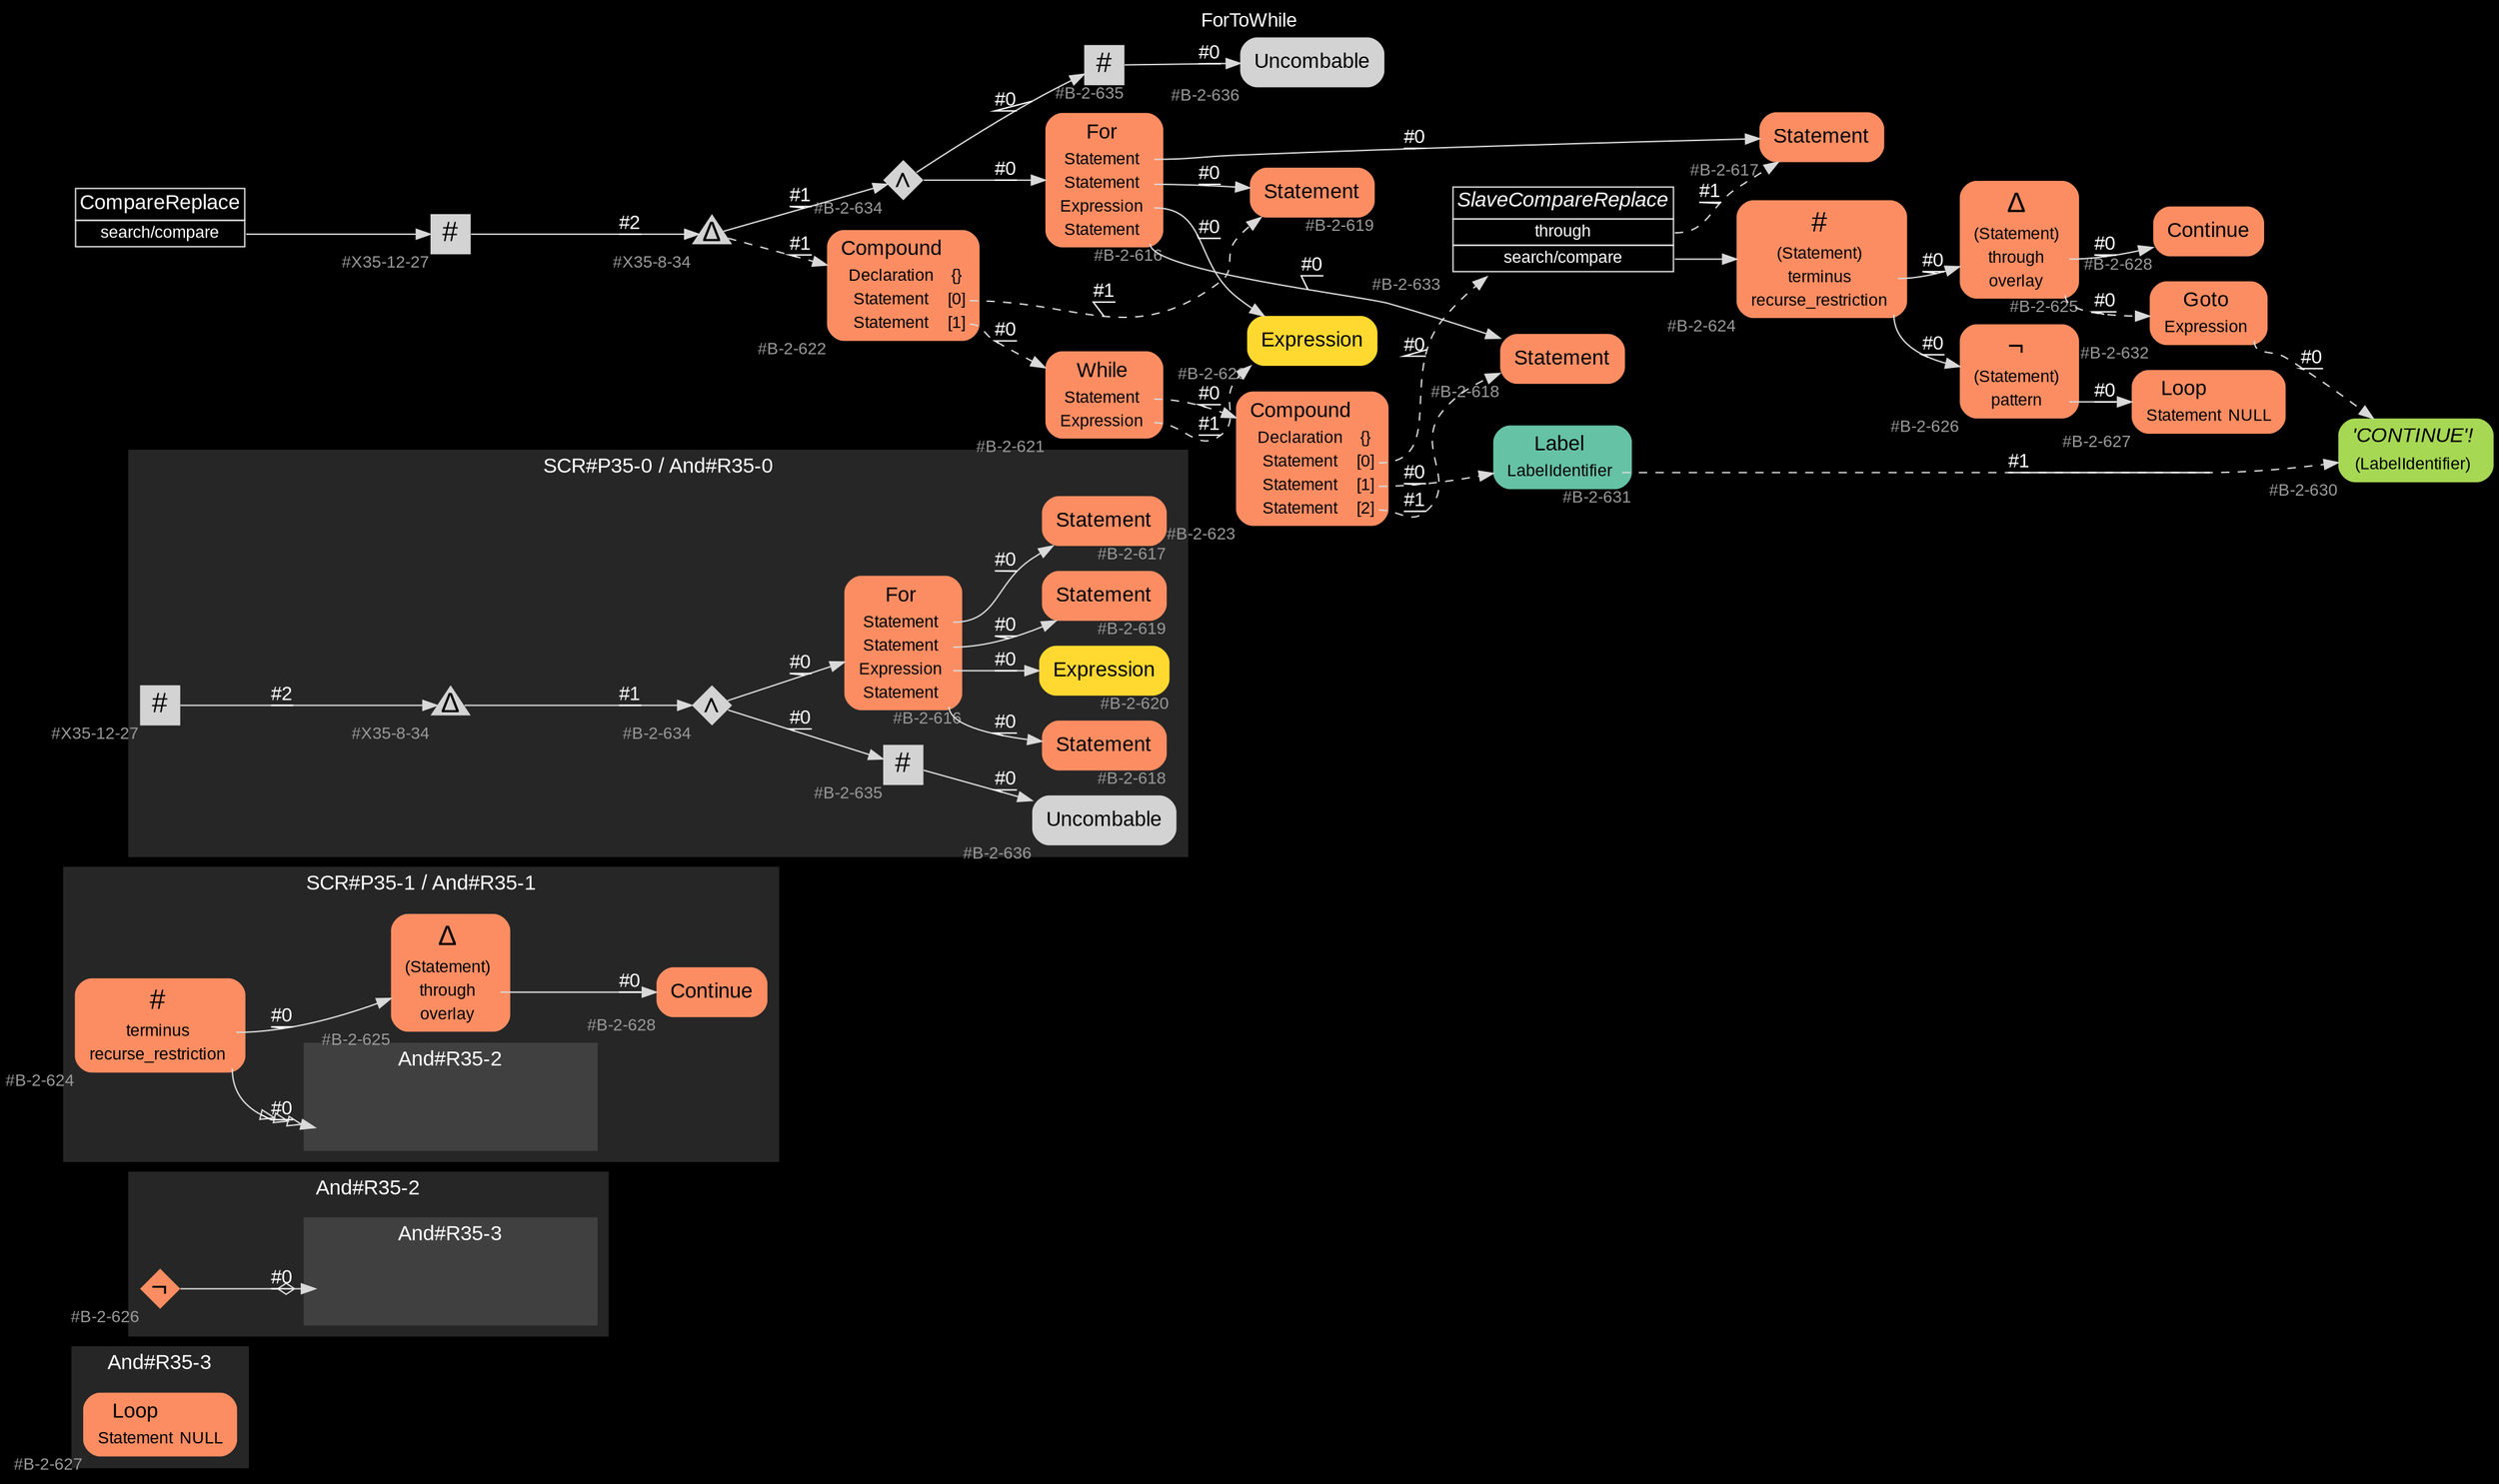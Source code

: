 digraph "ForToWhile" {
label = "ForToWhile"
labelloc = t
graph [
    rankdir = "LR"
    ranksep = 0.3
    bgcolor = black
    color = grey85
    fontcolor = white
    fontname = "Arial"
];
node [
    fontname = "Arial"
];
edge [
    fontname = "Arial"
];

// -------------------- figure And#R35-3 --------------------
// -------- region And#R35-3 ----------
subgraph "clusterAnd#R35-3" {
    label = "And#R35-3"
    style = "filled"
    color = gray15
    fontsize = "15"
    // -------- block And#R35-3/#B-2-627 ----------
    "And#R35-3/#B-2-627" [
        fillcolor = "/set28/2"
        xlabel = "#B-2-627"
        fontsize = "12"
        fontcolor = grey60
        shape = "plaintext"
        label = <<TABLE BORDER="0" CELLBORDER="0" CELLSPACING="0">
         <TR><TD><FONT COLOR="black" POINT-SIZE="15">Loop</FONT></TD></TR>
         <TR><TD><FONT COLOR="black" POINT-SIZE="12">Statement</FONT></TD><TD PORT="port0"><FONT COLOR="black" POINT-SIZE="12">NULL</FONT></TD></TR>
        </TABLE>>
        style = "rounded,filled"
    ];
    
}


// -------------------- figure And#R35-2 --------------------
// -------- region And#R35-2 ----------
subgraph "clusterAnd#R35-2" {
    label = "And#R35-2"
    style = "filled"
    color = gray15
    fontsize = "15"
    // -------- block And#R35-2/#B-2-626 ----------
    "And#R35-2/#B-2-626" [
        fillcolor = "/set28/2"
        xlabel = "#B-2-626"
        fontsize = "12"
        fontcolor = grey60
        shape = "diamond"
        label = <<FONT COLOR="black" POINT-SIZE="20">¬</FONT>>
        style = "filled"
        penwidth = 0.0
        fixedsize = true
        width = 0.4
        height = 0.4
    ];
    
    // -------- region And#R35-2/And#R35-3 ----------
    subgraph "clusterAnd#R35-2/And#R35-3" {
        label = "And#R35-3"
        style = "filled"
        color = gray25
        fontsize = "15"
        // -------- block And#R35-2/And#R35-3/#B-2-627 ----------
        "And#R35-2/And#R35-3/#B-2-627" [
            fillcolor = "/set28/2"
            xlabel = "#B-2-627"
            fontsize = "12"
            fontcolor = grey60
            shape = "none"
            style = "invisible"
        ];
        
    }
    
}

"And#R35-2/#B-2-626" -> "And#R35-2/And#R35-3/#B-2-627" [
    arrowhead="normalnoneodiamond"
    label = "#0"
    decorate = true
    color = grey85
    fontcolor = white
];


// -------------------- figure And#R35-1 --------------------
// -------- region And#R35-1 ----------
subgraph "clusterAnd#R35-1" {
    label = "SCR#P35-1 / And#R35-1"
    style = "filled"
    color = gray15
    fontsize = "15"
    // -------- block And#R35-1/#B-2-624 ----------
    "And#R35-1/#B-2-624" [
        fillcolor = "/set28/2"
        xlabel = "#B-2-624"
        fontsize = "12"
        fontcolor = grey60
        shape = "plaintext"
        label = <<TABLE BORDER="0" CELLBORDER="0" CELLSPACING="0">
         <TR><TD><FONT COLOR="black" POINT-SIZE="20">#</FONT></TD></TR>
         <TR><TD><FONT COLOR="black" POINT-SIZE="12">terminus</FONT></TD><TD PORT="port0"></TD></TR>
         <TR><TD><FONT COLOR="black" POINT-SIZE="12">recurse_restriction</FONT></TD><TD PORT="port1"></TD></TR>
        </TABLE>>
        style = "rounded,filled"
    ];
    
    // -------- block And#R35-1/#B-2-628 ----------
    "And#R35-1/#B-2-628" [
        fillcolor = "/set28/2"
        xlabel = "#B-2-628"
        fontsize = "12"
        fontcolor = grey60
        shape = "plaintext"
        label = <<TABLE BORDER="0" CELLBORDER="0" CELLSPACING="0">
         <TR><TD><FONT COLOR="black" POINT-SIZE="15">Continue</FONT></TD></TR>
        </TABLE>>
        style = "rounded,filled"
    ];
    
    // -------- block And#R35-1/#B-2-625 ----------
    "And#R35-1/#B-2-625" [
        fillcolor = "/set28/2"
        xlabel = "#B-2-625"
        fontsize = "12"
        fontcolor = grey60
        shape = "plaintext"
        label = <<TABLE BORDER="0" CELLBORDER="0" CELLSPACING="0">
         <TR><TD><FONT COLOR="black" POINT-SIZE="20">Δ</FONT></TD></TR>
         <TR><TD><FONT COLOR="black" POINT-SIZE="12">(Statement)</FONT></TD><TD PORT="port0"></TD></TR>
         <TR><TD><FONT COLOR="black" POINT-SIZE="12">through</FONT></TD><TD PORT="port1"></TD></TR>
         <TR><TD><FONT COLOR="black" POINT-SIZE="12">overlay</FONT></TD><TD PORT="port2"></TD></TR>
        </TABLE>>
        style = "rounded,filled"
    ];
    
    // -------- region And#R35-1/And#R35-2 ----------
    subgraph "clusterAnd#R35-1/And#R35-2" {
        label = "And#R35-2"
        style = "filled"
        color = gray25
        fontsize = "15"
        // -------- block And#R35-1/And#R35-2/#B-2-626 ----------
        "And#R35-1/And#R35-2/#B-2-626" [
            fillcolor = "/set28/2"
            xlabel = "#B-2-626"
            fontsize = "12"
            fontcolor = grey60
            shape = "none"
            style = "invisible"
        ];
        
    }
    
}

"And#R35-1/#B-2-624":port0 -> "And#R35-1/#B-2-625" [
    label = "#0"
    decorate = true
    color = grey85
    fontcolor = white
];

"And#R35-1/#B-2-624":port1 -> "And#R35-1/And#R35-2/#B-2-626" [
    arrowhead="normalonormalonormalonormal"
    label = "#0"
    decorate = true
    color = grey85
    fontcolor = white
];

"And#R35-1/#B-2-625":port1 -> "And#R35-1/#B-2-628" [
    label = "#0"
    decorate = true
    color = grey85
    fontcolor = white
];


// -------------------- figure And#R35-0 --------------------
// -------- region And#R35-0 ----------
subgraph "clusterAnd#R35-0" {
    label = "SCR#P35-0 / And#R35-0"
    style = "filled"
    color = gray15
    fontsize = "15"
    // -------- block And#R35-0/#X35-12-27 ----------
    "And#R35-0/#X35-12-27" [
        xlabel = "#X35-12-27"
        fontsize = "12"
        fontcolor = grey60
        shape = "square"
        label = <<FONT COLOR="black" POINT-SIZE="20">#</FONT>>
        style = "filled"
        penwidth = 0.0
        fixedsize = true
        width = 0.4
        height = 0.4
    ];
    
    // -------- block And#R35-0/#B-2-634 ----------
    "And#R35-0/#B-2-634" [
        xlabel = "#B-2-634"
        fontsize = "12"
        fontcolor = grey60
        shape = "diamond"
        label = <<FONT COLOR="black" POINT-SIZE="20">∧</FONT>>
        style = "filled"
        penwidth = 0.0
        fixedsize = true
        width = 0.4
        height = 0.4
    ];
    
    // -------- block And#R35-0/#B-2-620 ----------
    "And#R35-0/#B-2-620" [
        fillcolor = "/set28/6"
        xlabel = "#B-2-620"
        fontsize = "12"
        fontcolor = grey60
        shape = "plaintext"
        label = <<TABLE BORDER="0" CELLBORDER="0" CELLSPACING="0">
         <TR><TD><FONT COLOR="black" POINT-SIZE="15">Expression</FONT></TD></TR>
        </TABLE>>
        style = "rounded,filled"
    ];
    
    // -------- block And#R35-0/#B-2-618 ----------
    "And#R35-0/#B-2-618" [
        fillcolor = "/set28/2"
        xlabel = "#B-2-618"
        fontsize = "12"
        fontcolor = grey60
        shape = "plaintext"
        label = <<TABLE BORDER="0" CELLBORDER="0" CELLSPACING="0">
         <TR><TD><FONT COLOR="black" POINT-SIZE="15">Statement</FONT></TD></TR>
        </TABLE>>
        style = "rounded,filled"
    ];
    
    // -------- block And#R35-0/#B-2-636 ----------
    "And#R35-0/#B-2-636" [
        xlabel = "#B-2-636"
        fontsize = "12"
        fontcolor = grey60
        shape = "plaintext"
        label = <<TABLE BORDER="0" CELLBORDER="0" CELLSPACING="0">
         <TR><TD><FONT COLOR="black" POINT-SIZE="15">Uncombable</FONT></TD></TR>
        </TABLE>>
        style = "rounded,filled"
    ];
    
    // -------- block And#R35-0/#X35-8-34 ----------
    "And#R35-0/#X35-8-34" [
        xlabel = "#X35-8-34"
        fontsize = "12"
        fontcolor = grey60
        shape = "triangle"
        label = <<FONT COLOR="black" POINT-SIZE="20">Δ</FONT>>
        style = "filled"
        penwidth = 0.0
        fixedsize = true
        width = 0.4
        height = 0.4
    ];
    
    // -------- block And#R35-0/#B-2-617 ----------
    "And#R35-0/#B-2-617" [
        fillcolor = "/set28/2"
        xlabel = "#B-2-617"
        fontsize = "12"
        fontcolor = grey60
        shape = "plaintext"
        label = <<TABLE BORDER="0" CELLBORDER="0" CELLSPACING="0">
         <TR><TD><FONT COLOR="black" POINT-SIZE="15">Statement</FONT></TD></TR>
        </TABLE>>
        style = "rounded,filled"
    ];
    
    // -------- block And#R35-0/#B-2-635 ----------
    "And#R35-0/#B-2-635" [
        xlabel = "#B-2-635"
        fontsize = "12"
        fontcolor = grey60
        shape = "square"
        label = <<FONT COLOR="black" POINT-SIZE="20">#</FONT>>
        style = "filled"
        penwidth = 0.0
        fixedsize = true
        width = 0.4
        height = 0.4
    ];
    
    // -------- block And#R35-0/#B-2-619 ----------
    "And#R35-0/#B-2-619" [
        fillcolor = "/set28/2"
        xlabel = "#B-2-619"
        fontsize = "12"
        fontcolor = grey60
        shape = "plaintext"
        label = <<TABLE BORDER="0" CELLBORDER="0" CELLSPACING="0">
         <TR><TD><FONT COLOR="black" POINT-SIZE="15">Statement</FONT></TD></TR>
        </TABLE>>
        style = "rounded,filled"
    ];
    
    // -------- block And#R35-0/#B-2-616 ----------
    "And#R35-0/#B-2-616" [
        fillcolor = "/set28/2"
        xlabel = "#B-2-616"
        fontsize = "12"
        fontcolor = grey60
        shape = "plaintext"
        label = <<TABLE BORDER="0" CELLBORDER="0" CELLSPACING="0">
         <TR><TD><FONT COLOR="black" POINT-SIZE="15">For</FONT></TD></TR>
         <TR><TD><FONT COLOR="black" POINT-SIZE="12">Statement</FONT></TD><TD PORT="port0"></TD></TR>
         <TR><TD><FONT COLOR="black" POINT-SIZE="12">Statement</FONT></TD><TD PORT="port1"></TD></TR>
         <TR><TD><FONT COLOR="black" POINT-SIZE="12">Expression</FONT></TD><TD PORT="port2"></TD></TR>
         <TR><TD><FONT COLOR="black" POINT-SIZE="12">Statement</FONT></TD><TD PORT="port3"></TD></TR>
        </TABLE>>
        style = "rounded,filled"
    ];
    
}

"And#R35-0/#X35-12-27" -> "And#R35-0/#X35-8-34" [
    label = "#2"
    decorate = true
    color = grey85
    fontcolor = white
];

"And#R35-0/#B-2-634" -> "And#R35-0/#B-2-616" [
    label = "#0"
    decorate = true
    color = grey85
    fontcolor = white
];

"And#R35-0/#B-2-634" -> "And#R35-0/#B-2-635" [
    label = "#0"
    decorate = true
    color = grey85
    fontcolor = white
];

"And#R35-0/#X35-8-34" -> "And#R35-0/#B-2-634" [
    label = "#1"
    decorate = true
    color = grey85
    fontcolor = white
];

"And#R35-0/#B-2-635" -> "And#R35-0/#B-2-636" [
    label = "#0"
    decorate = true
    color = grey85
    fontcolor = white
];

"And#R35-0/#B-2-616":port0 -> "And#R35-0/#B-2-617" [
    label = "#0"
    decorate = true
    color = grey85
    fontcolor = white
];

"And#R35-0/#B-2-616":port1 -> "And#R35-0/#B-2-619" [
    label = "#0"
    decorate = true
    color = grey85
    fontcolor = white
];

"And#R35-0/#B-2-616":port2 -> "And#R35-0/#B-2-620" [
    label = "#0"
    decorate = true
    color = grey85
    fontcolor = white
];

"And#R35-0/#B-2-616":port3 -> "And#R35-0/#B-2-618" [
    label = "#0"
    decorate = true
    color = grey85
    fontcolor = white
];


// -------------------- transformation figure --------------------
// -------- block CR#X35-10-35 ----------
"CR#X35-10-35" [
    fillcolor = black
    fontsize = "12"
    fontcolor = grey60
    shape = "plaintext"
    label = <<TABLE BORDER="0" CELLBORDER="1" CELLSPACING="0">
     <TR><TD><FONT COLOR="white" POINT-SIZE="15">CompareReplace</FONT></TD></TR>
     <TR><TD PORT="port0"><FONT COLOR="white" POINT-SIZE="12">search/compare</FONT></TD></TR>
    </TABLE>>
    style = "filled"
    color = grey85
];

// -------- block #X35-12-27 ----------
"#X35-12-27" [
    xlabel = "#X35-12-27"
    fontsize = "12"
    fontcolor = grey60
    shape = "square"
    label = <<FONT COLOR="black" POINT-SIZE="20">#</FONT>>
    style = "filled"
    penwidth = 0.0
    fixedsize = true
    width = 0.4
    height = 0.4
];

// -------- block #X35-8-34 ----------
"#X35-8-34" [
    xlabel = "#X35-8-34"
    fontsize = "12"
    fontcolor = grey60
    shape = "triangle"
    label = <<FONT COLOR="black" POINT-SIZE="20">Δ</FONT>>
    style = "filled"
    penwidth = 0.0
    fixedsize = true
    width = 0.4
    height = 0.4
];

// -------- block #B-2-634 ----------
"#B-2-634" [
    xlabel = "#B-2-634"
    fontsize = "12"
    fontcolor = grey60
    shape = "diamond"
    label = <<FONT COLOR="black" POINT-SIZE="20">∧</FONT>>
    style = "filled"
    penwidth = 0.0
    fixedsize = true
    width = 0.4
    height = 0.4
];

// -------- block #B-2-616 ----------
"#B-2-616" [
    fillcolor = "/set28/2"
    xlabel = "#B-2-616"
    fontsize = "12"
    fontcolor = grey60
    shape = "plaintext"
    label = <<TABLE BORDER="0" CELLBORDER="0" CELLSPACING="0">
     <TR><TD><FONT COLOR="black" POINT-SIZE="15">For</FONT></TD></TR>
     <TR><TD><FONT COLOR="black" POINT-SIZE="12">Statement</FONT></TD><TD PORT="port0"></TD></TR>
     <TR><TD><FONT COLOR="black" POINT-SIZE="12">Statement</FONT></TD><TD PORT="port1"></TD></TR>
     <TR><TD><FONT COLOR="black" POINT-SIZE="12">Expression</FONT></TD><TD PORT="port2"></TD></TR>
     <TR><TD><FONT COLOR="black" POINT-SIZE="12">Statement</FONT></TD><TD PORT="port3"></TD></TR>
    </TABLE>>
    style = "rounded,filled"
];

// -------- block #B-2-617 ----------
"#B-2-617" [
    fillcolor = "/set28/2"
    xlabel = "#B-2-617"
    fontsize = "12"
    fontcolor = grey60
    shape = "plaintext"
    label = <<TABLE BORDER="0" CELLBORDER="0" CELLSPACING="0">
     <TR><TD><FONT COLOR="black" POINT-SIZE="15">Statement</FONT></TD></TR>
    </TABLE>>
    style = "rounded,filled"
];

// -------- block #B-2-619 ----------
"#B-2-619" [
    fillcolor = "/set28/2"
    xlabel = "#B-2-619"
    fontsize = "12"
    fontcolor = grey60
    shape = "plaintext"
    label = <<TABLE BORDER="0" CELLBORDER="0" CELLSPACING="0">
     <TR><TD><FONT COLOR="black" POINT-SIZE="15">Statement</FONT></TD></TR>
    </TABLE>>
    style = "rounded,filled"
];

// -------- block #B-2-620 ----------
"#B-2-620" [
    fillcolor = "/set28/6"
    xlabel = "#B-2-620"
    fontsize = "12"
    fontcolor = grey60
    shape = "plaintext"
    label = <<TABLE BORDER="0" CELLBORDER="0" CELLSPACING="0">
     <TR><TD><FONT COLOR="black" POINT-SIZE="15">Expression</FONT></TD></TR>
    </TABLE>>
    style = "rounded,filled"
];

// -------- block #B-2-618 ----------
"#B-2-618" [
    fillcolor = "/set28/2"
    xlabel = "#B-2-618"
    fontsize = "12"
    fontcolor = grey60
    shape = "plaintext"
    label = <<TABLE BORDER="0" CELLBORDER="0" CELLSPACING="0">
     <TR><TD><FONT COLOR="black" POINT-SIZE="15">Statement</FONT></TD></TR>
    </TABLE>>
    style = "rounded,filled"
];

// -------- block #B-2-635 ----------
"#B-2-635" [
    xlabel = "#B-2-635"
    fontsize = "12"
    fontcolor = grey60
    shape = "square"
    label = <<FONT COLOR="black" POINT-SIZE="20">#</FONT>>
    style = "filled"
    penwidth = 0.0
    fixedsize = true
    width = 0.4
    height = 0.4
];

// -------- block #B-2-636 ----------
"#B-2-636" [
    xlabel = "#B-2-636"
    fontsize = "12"
    fontcolor = grey60
    shape = "plaintext"
    label = <<TABLE BORDER="0" CELLBORDER="0" CELLSPACING="0">
     <TR><TD><FONT COLOR="black" POINT-SIZE="15">Uncombable</FONT></TD></TR>
    </TABLE>>
    style = "rounded,filled"
];

// -------- block #B-2-622 ----------
"#B-2-622" [
    fillcolor = "/set28/2"
    xlabel = "#B-2-622"
    fontsize = "12"
    fontcolor = grey60
    shape = "plaintext"
    label = <<TABLE BORDER="0" CELLBORDER="0" CELLSPACING="0">
     <TR><TD><FONT COLOR="black" POINT-SIZE="15">Compound</FONT></TD></TR>
     <TR><TD><FONT COLOR="black" POINT-SIZE="12">Declaration</FONT></TD><TD PORT="port0"><FONT COLOR="black" POINT-SIZE="12">{}</FONT></TD></TR>
     <TR><TD><FONT COLOR="black" POINT-SIZE="12">Statement</FONT></TD><TD PORT="port1"><FONT COLOR="black" POINT-SIZE="12">[0]</FONT></TD></TR>
     <TR><TD><FONT COLOR="black" POINT-SIZE="12">Statement</FONT></TD><TD PORT="port2"><FONT COLOR="black" POINT-SIZE="12">[1]</FONT></TD></TR>
    </TABLE>>
    style = "rounded,filled"
];

// -------- block #B-2-621 ----------
"#B-2-621" [
    fillcolor = "/set28/2"
    xlabel = "#B-2-621"
    fontsize = "12"
    fontcolor = grey60
    shape = "plaintext"
    label = <<TABLE BORDER="0" CELLBORDER="0" CELLSPACING="0">
     <TR><TD><FONT COLOR="black" POINT-SIZE="15">While</FONT></TD></TR>
     <TR><TD><FONT COLOR="black" POINT-SIZE="12">Statement</FONT></TD><TD PORT="port0"></TD></TR>
     <TR><TD><FONT COLOR="black" POINT-SIZE="12">Expression</FONT></TD><TD PORT="port1"></TD></TR>
    </TABLE>>
    style = "rounded,filled"
];

// -------- block #B-2-623 ----------
"#B-2-623" [
    fillcolor = "/set28/2"
    xlabel = "#B-2-623"
    fontsize = "12"
    fontcolor = grey60
    shape = "plaintext"
    label = <<TABLE BORDER="0" CELLBORDER="0" CELLSPACING="0">
     <TR><TD><FONT COLOR="black" POINT-SIZE="15">Compound</FONT></TD></TR>
     <TR><TD><FONT COLOR="black" POINT-SIZE="12">Declaration</FONT></TD><TD PORT="port0"><FONT COLOR="black" POINT-SIZE="12">{}</FONT></TD></TR>
     <TR><TD><FONT COLOR="black" POINT-SIZE="12">Statement</FONT></TD><TD PORT="port1"><FONT COLOR="black" POINT-SIZE="12">[0]</FONT></TD></TR>
     <TR><TD><FONT COLOR="black" POINT-SIZE="12">Statement</FONT></TD><TD PORT="port2"><FONT COLOR="black" POINT-SIZE="12">[1]</FONT></TD></TR>
     <TR><TD><FONT COLOR="black" POINT-SIZE="12">Statement</FONT></TD><TD PORT="port3"><FONT COLOR="black" POINT-SIZE="12">[2]</FONT></TD></TR>
    </TABLE>>
    style = "rounded,filled"
];

// -------- block #B-2-633 ----------
"#B-2-633" [
    fillcolor = black
    xlabel = "#B-2-633"
    fontsize = "12"
    fontcolor = grey60
    shape = "plaintext"
    label = <<TABLE BORDER="0" CELLBORDER="1" CELLSPACING="0">
     <TR><TD><FONT COLOR="white" POINT-SIZE="15"><I>SlaveCompareReplace</I></FONT></TD></TR>
     <TR><TD PORT="port0"><FONT COLOR="white" POINT-SIZE="12">through</FONT></TD></TR>
     <TR><TD PORT="port1"><FONT COLOR="white" POINT-SIZE="12">search/compare</FONT></TD></TR>
    </TABLE>>
    style = "filled"
    color = grey85
];

// -------- block #B-2-624 ----------
"#B-2-624" [
    fillcolor = "/set28/2"
    xlabel = "#B-2-624"
    fontsize = "12"
    fontcolor = grey60
    shape = "plaintext"
    label = <<TABLE BORDER="0" CELLBORDER="0" CELLSPACING="0">
     <TR><TD><FONT COLOR="black" POINT-SIZE="20">#</FONT></TD></TR>
     <TR><TD><FONT COLOR="black" POINT-SIZE="12">(Statement)</FONT></TD><TD PORT="port0"></TD></TR>
     <TR><TD><FONT COLOR="black" POINT-SIZE="12">terminus</FONT></TD><TD PORT="port1"></TD></TR>
     <TR><TD><FONT COLOR="black" POINT-SIZE="12">recurse_restriction</FONT></TD><TD PORT="port2"></TD></TR>
    </TABLE>>
    style = "rounded,filled"
];

// -------- block #B-2-625 ----------
"#B-2-625" [
    fillcolor = "/set28/2"
    xlabel = "#B-2-625"
    fontsize = "12"
    fontcolor = grey60
    shape = "plaintext"
    label = <<TABLE BORDER="0" CELLBORDER="0" CELLSPACING="0">
     <TR><TD><FONT COLOR="black" POINT-SIZE="20">Δ</FONT></TD></TR>
     <TR><TD><FONT COLOR="black" POINT-SIZE="12">(Statement)</FONT></TD><TD PORT="port0"></TD></TR>
     <TR><TD><FONT COLOR="black" POINT-SIZE="12">through</FONT></TD><TD PORT="port1"></TD></TR>
     <TR><TD><FONT COLOR="black" POINT-SIZE="12">overlay</FONT></TD><TD PORT="port2"></TD></TR>
    </TABLE>>
    style = "rounded,filled"
];

// -------- block #B-2-628 ----------
"#B-2-628" [
    fillcolor = "/set28/2"
    xlabel = "#B-2-628"
    fontsize = "12"
    fontcolor = grey60
    shape = "plaintext"
    label = <<TABLE BORDER="0" CELLBORDER="0" CELLSPACING="0">
     <TR><TD><FONT COLOR="black" POINT-SIZE="15">Continue</FONT></TD></TR>
    </TABLE>>
    style = "rounded,filled"
];

// -------- block #B-2-632 ----------
"#B-2-632" [
    fillcolor = "/set28/2"
    xlabel = "#B-2-632"
    fontsize = "12"
    fontcolor = grey60
    shape = "plaintext"
    label = <<TABLE BORDER="0" CELLBORDER="0" CELLSPACING="0">
     <TR><TD><FONT COLOR="black" POINT-SIZE="15">Goto</FONT></TD></TR>
     <TR><TD><FONT COLOR="black" POINT-SIZE="12">Expression</FONT></TD><TD PORT="port0"></TD></TR>
    </TABLE>>
    style = "rounded,filled"
];

// -------- block #B-2-630 ----------
"#B-2-630" [
    fillcolor = "/set28/5"
    xlabel = "#B-2-630"
    fontsize = "12"
    fontcolor = grey60
    shape = "plaintext"
    label = <<TABLE BORDER="0" CELLBORDER="0" CELLSPACING="0">
     <TR><TD><FONT COLOR="black" POINT-SIZE="15"><I>'CONTINUE'!</I></FONT></TD></TR>
     <TR><TD><FONT COLOR="black" POINT-SIZE="12">(LabelIdentifier)</FONT></TD><TD PORT="port0"></TD></TR>
    </TABLE>>
    style = "rounded,filled"
];

// -------- block #B-2-626 ----------
"#B-2-626" [
    fillcolor = "/set28/2"
    xlabel = "#B-2-626"
    fontsize = "12"
    fontcolor = grey60
    shape = "plaintext"
    label = <<TABLE BORDER="0" CELLBORDER="0" CELLSPACING="0">
     <TR><TD><FONT COLOR="black" POINT-SIZE="20">¬</FONT></TD></TR>
     <TR><TD><FONT COLOR="black" POINT-SIZE="12">(Statement)</FONT></TD><TD PORT="port0"></TD></TR>
     <TR><TD><FONT COLOR="black" POINT-SIZE="12">pattern</FONT></TD><TD PORT="port1"></TD></TR>
    </TABLE>>
    style = "rounded,filled"
];

// -------- block #B-2-627 ----------
"#B-2-627" [
    fillcolor = "/set28/2"
    xlabel = "#B-2-627"
    fontsize = "12"
    fontcolor = grey60
    shape = "plaintext"
    label = <<TABLE BORDER="0" CELLBORDER="0" CELLSPACING="0">
     <TR><TD><FONT COLOR="black" POINT-SIZE="15">Loop</FONT></TD></TR>
     <TR><TD><FONT COLOR="black" POINT-SIZE="12">Statement</FONT></TD><TD PORT="port0"><FONT COLOR="black" POINT-SIZE="12">NULL</FONT></TD></TR>
    </TABLE>>
    style = "rounded,filled"
];

// -------- block #B-2-631 ----------
"#B-2-631" [
    fillcolor = "/set28/1"
    xlabel = "#B-2-631"
    fontsize = "12"
    fontcolor = grey60
    shape = "plaintext"
    label = <<TABLE BORDER="0" CELLBORDER="0" CELLSPACING="0">
     <TR><TD><FONT COLOR="black" POINT-SIZE="15">Label</FONT></TD></TR>
     <TR><TD><FONT COLOR="black" POINT-SIZE="12">LabelIdentifier</FONT></TD><TD PORT="port0"></TD></TR>
    </TABLE>>
    style = "rounded,filled"
];

"CR#X35-10-35":port0 -> "#X35-12-27" [
    label = ""
    decorate = true
    color = grey85
    fontcolor = white
];

"#X35-12-27" -> "#X35-8-34" [
    label = "#2"
    decorate = true
    color = grey85
    fontcolor = white
];

"#X35-8-34" -> "#B-2-634" [
    label = "#1"
    decorate = true
    color = grey85
    fontcolor = white
];

"#X35-8-34" -> "#B-2-622" [
    style="dashed"
    label = "#1"
    decorate = true
    color = grey85
    fontcolor = white
];

"#B-2-634" -> "#B-2-616" [
    label = "#0"
    decorate = true
    color = grey85
    fontcolor = white
];

"#B-2-634" -> "#B-2-635" [
    label = "#0"
    decorate = true
    color = grey85
    fontcolor = white
];

"#B-2-616":port0 -> "#B-2-617" [
    label = "#0"
    decorate = true
    color = grey85
    fontcolor = white
];

"#B-2-616":port1 -> "#B-2-619" [
    label = "#0"
    decorate = true
    color = grey85
    fontcolor = white
];

"#B-2-616":port2 -> "#B-2-620" [
    label = "#0"
    decorate = true
    color = grey85
    fontcolor = white
];

"#B-2-616":port3 -> "#B-2-618" [
    label = "#0"
    decorate = true
    color = grey85
    fontcolor = white
];

"#B-2-635" -> "#B-2-636" [
    label = "#0"
    decorate = true
    color = grey85
    fontcolor = white
];

"#B-2-622":port1 -> "#B-2-619" [
    style="dashed"
    label = "#1"
    decorate = true
    color = grey85
    fontcolor = white
];

"#B-2-622":port2 -> "#B-2-621" [
    style="dashed"
    label = "#0"
    decorate = true
    color = grey85
    fontcolor = white
];

"#B-2-621":port0 -> "#B-2-623" [
    style="dashed"
    label = "#0"
    decorate = true
    color = grey85
    fontcolor = white
];

"#B-2-621":port1 -> "#B-2-620" [
    style="dashed"
    label = "#1"
    decorate = true
    color = grey85
    fontcolor = white
];

"#B-2-623":port1 -> "#B-2-633" [
    style="dashed"
    label = "#0"
    decorate = true
    color = grey85
    fontcolor = white
];

"#B-2-623":port2 -> "#B-2-631" [
    style="dashed"
    label = "#0"
    decorate = true
    color = grey85
    fontcolor = white
];

"#B-2-623":port3 -> "#B-2-618" [
    style="dashed"
    label = "#1"
    decorate = true
    color = grey85
    fontcolor = white
];

"#B-2-633":port0 -> "#B-2-617" [
    style="dashed"
    label = "#1"
    decorate = true
    color = grey85
    fontcolor = white
];

"#B-2-633":port1 -> "#B-2-624" [
    label = ""
    decorate = true
    color = grey85
    fontcolor = white
];

"#B-2-624":port1 -> "#B-2-625" [
    label = "#0"
    decorate = true
    color = grey85
    fontcolor = white
];

"#B-2-624":port2 -> "#B-2-626" [
    label = "#0"
    decorate = true
    color = grey85
    fontcolor = white
];

"#B-2-625":port1 -> "#B-2-628" [
    label = "#0"
    decorate = true
    color = grey85
    fontcolor = white
];

"#B-2-625":port2 -> "#B-2-632" [
    style="dashed"
    label = "#0"
    decorate = true
    color = grey85
    fontcolor = white
];

"#B-2-632":port0 -> "#B-2-630" [
    style="dashed"
    label = "#0"
    decorate = true
    color = grey85
    fontcolor = white
];

"#B-2-626":port1 -> "#B-2-627" [
    label = "#0"
    decorate = true
    color = grey85
    fontcolor = white
];

"#B-2-631":port0 -> "#B-2-630" [
    style="dashed"
    label = "#1"
    decorate = true
    color = grey85
    fontcolor = white
];


}
